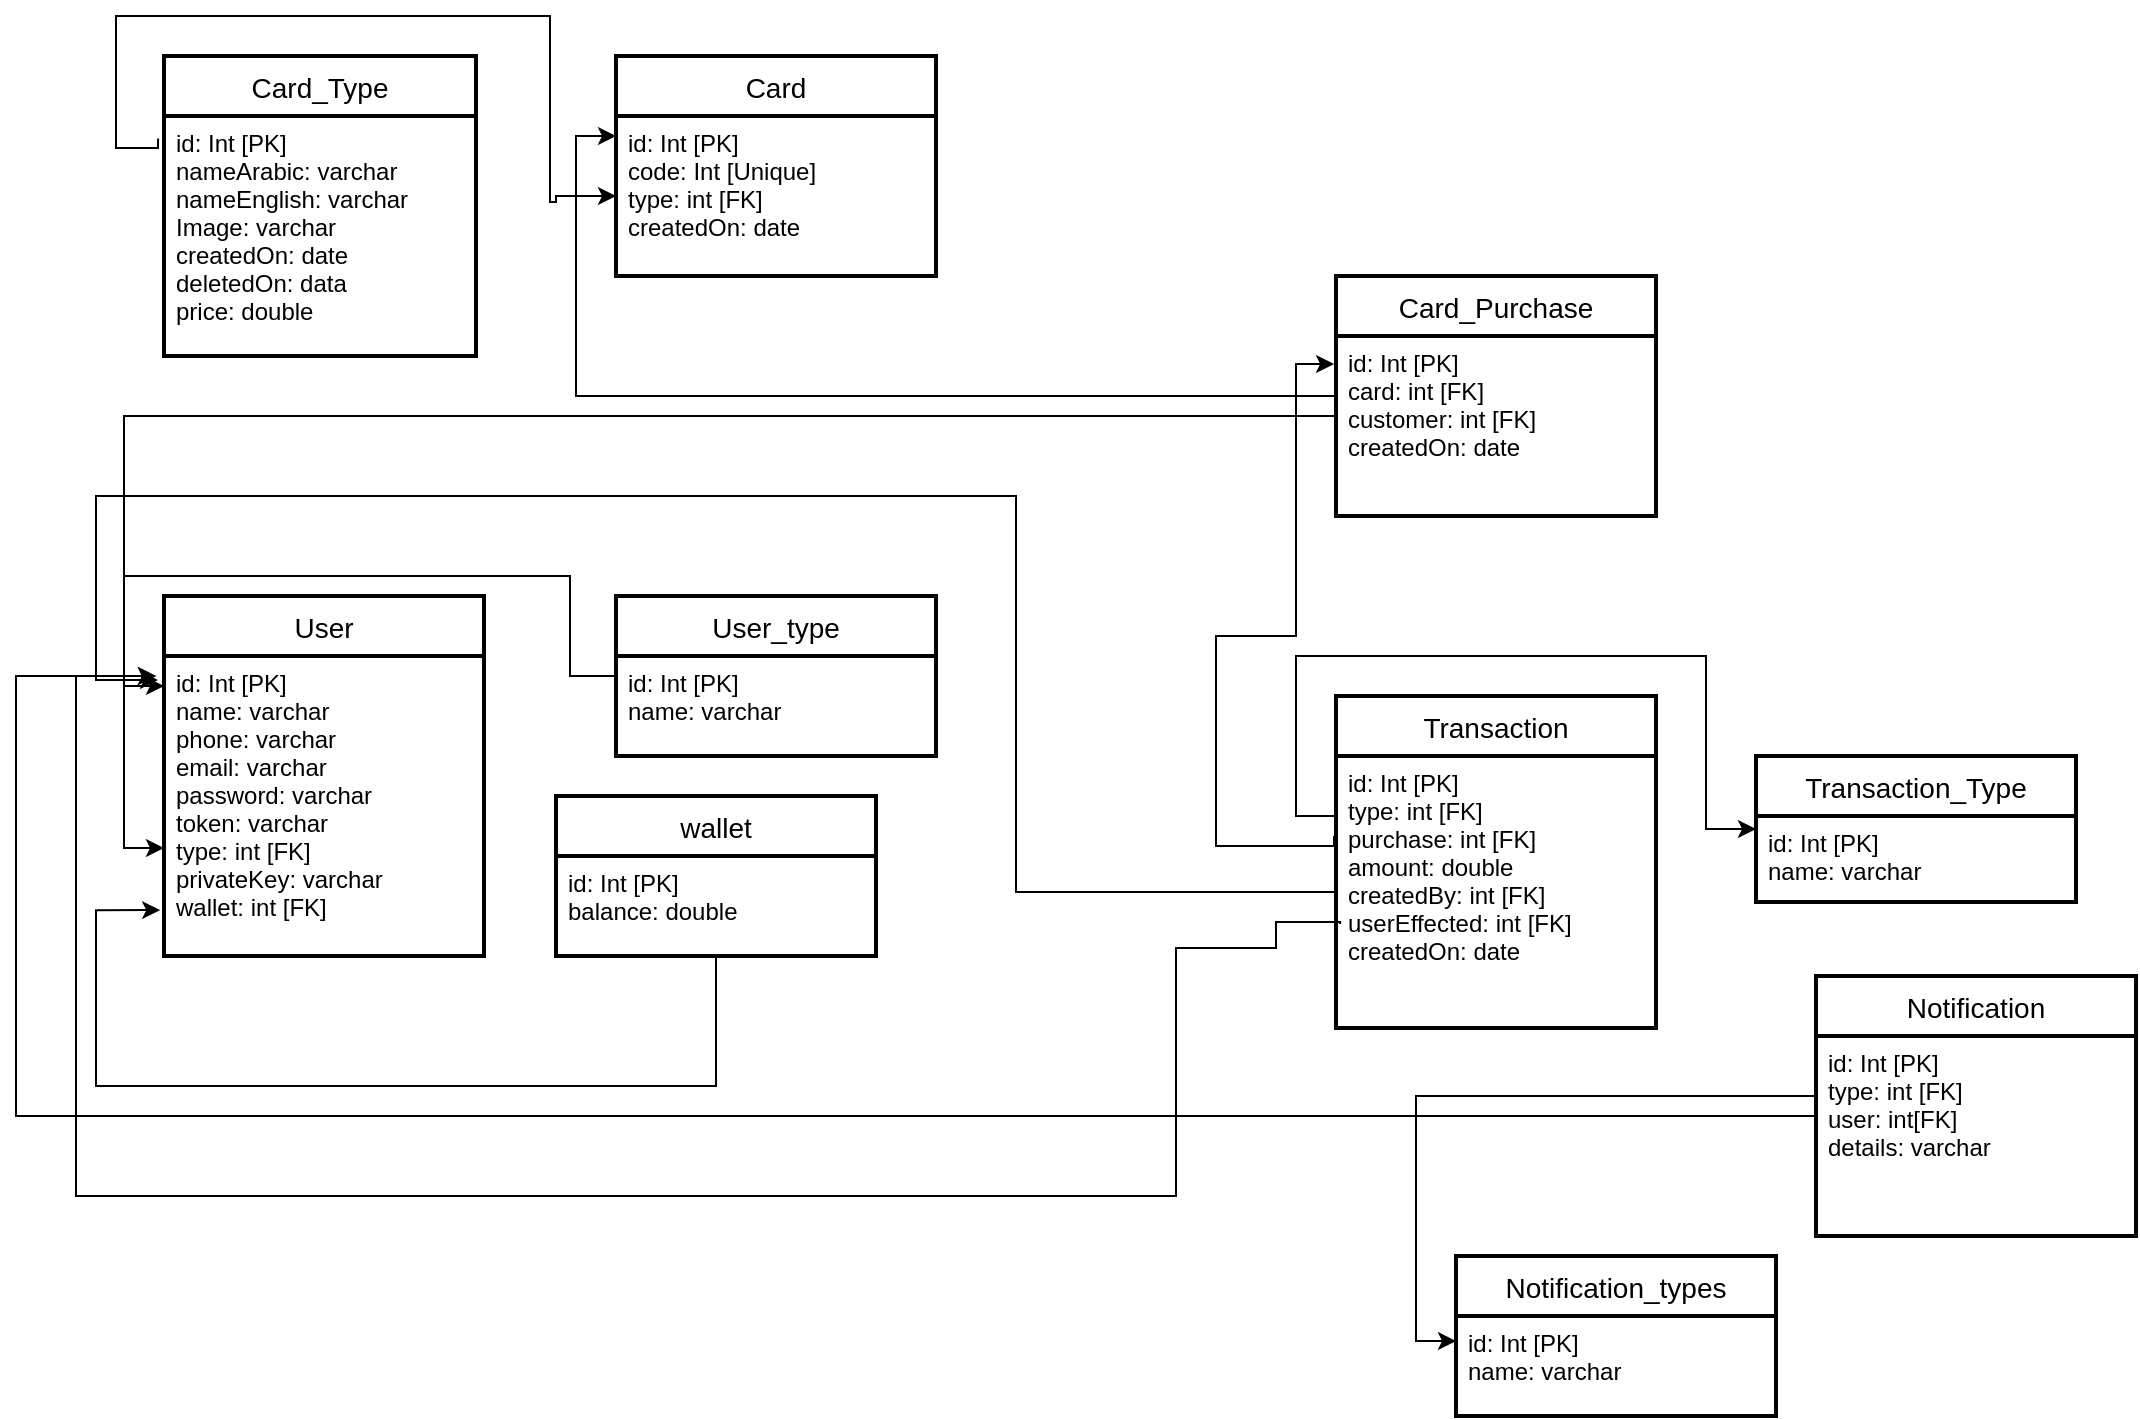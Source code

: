 <mxfile>
    <diagram id="LrKRrKTN13Jg255d45Nv" name="Page-1">
        <mxGraphModel dx="258" dy="438" grid="1" gridSize="10" guides="1" tooltips="1" connect="1" arrows="1" fold="1" page="1" pageScale="1" pageWidth="1169" pageHeight="827" math="0" shadow="0">
            <root>
                <mxCell id="0"/>
                <mxCell id="1" parent="0"/>
                <mxCell id="s4tusYUxzzBqLr3-l9wo-1" value="Card" style="swimlane;childLayout=stackLayout;horizontal=1;startSize=30;horizontalStack=0;rounded=1;fontSize=14;fontStyle=0;strokeWidth=2;resizeParent=0;resizeLast=1;shadow=0;dashed=0;align=center;arcSize=0;" parent="1" vertex="1">
                    <mxGeometry x="350" y="70" width="160" height="110" as="geometry">
                        <mxRectangle x="40" y="90" width="60" height="30" as="alternateBounds"/>
                    </mxGeometry>
                </mxCell>
                <mxCell id="s4tusYUxzzBqLr3-l9wo-2" value="id: Int [PK]&#10;code: Int [Unique]&#10;type: int [FK]&#10;createdOn: date" style="align=left;strokeColor=none;fillColor=none;spacingLeft=4;fontSize=12;verticalAlign=top;resizable=0;rotatable=0;part=1;" parent="s4tusYUxzzBqLr3-l9wo-1" vertex="1">
                    <mxGeometry y="30" width="160" height="80" as="geometry"/>
                </mxCell>
                <mxCell id="s4tusYUxzzBqLr3-l9wo-6" style="edgeStyle=orthogonalEdgeStyle;rounded=0;orthogonalLoop=1;jettySize=auto;html=1;entryX=0;entryY=0.5;entryDx=0;entryDy=0;exitX=-0.019;exitY=0.094;exitDx=0;exitDy=0;exitPerimeter=0;" parent="1" source="s4tusYUxzzBqLr3-l9wo-5" target="s4tusYUxzzBqLr3-l9wo-2" edge="1">
                    <mxGeometry relative="1" as="geometry">
                        <mxPoint x="40" y="120" as="sourcePoint"/>
                        <Array as="points">
                            <mxPoint x="121" y="116"/>
                            <mxPoint x="100" y="116"/>
                            <mxPoint x="100" y="50"/>
                            <mxPoint x="317" y="50"/>
                            <mxPoint x="317" y="143"/>
                            <mxPoint x="320" y="143"/>
                            <mxPoint x="320" y="140"/>
                        </Array>
                    </mxGeometry>
                </mxCell>
                <mxCell id="s4tusYUxzzBqLr3-l9wo-4" value="Card_Type" style="swimlane;childLayout=stackLayout;horizontal=1;startSize=30;horizontalStack=0;rounded=1;fontSize=14;fontStyle=0;strokeWidth=2;resizeParent=0;resizeLast=1;shadow=0;dashed=0;align=center;arcSize=0;" parent="1" vertex="1">
                    <mxGeometry x="124" y="70" width="156" height="150" as="geometry">
                        <mxRectangle x="40" y="90" width="60" height="30" as="alternateBounds"/>
                    </mxGeometry>
                </mxCell>
                <mxCell id="s4tusYUxzzBqLr3-l9wo-5" value="id: Int [PK]&#10;nameArabic: varchar&#10;nameEnglish: varchar&#10;Image: varchar&#10;createdOn: date&#10;deletedOn: data&#10;price: double&#10;&#10;&#10;" style="align=left;strokeColor=none;fillColor=none;spacingLeft=4;fontSize=12;verticalAlign=top;resizable=0;rotatable=0;part=1;" parent="s4tusYUxzzBqLr3-l9wo-4" vertex="1">
                    <mxGeometry y="30" width="156" height="120" as="geometry"/>
                </mxCell>
                <mxCell id="s4tusYUxzzBqLr3-l9wo-7" value="User" style="swimlane;childLayout=stackLayout;horizontal=1;startSize=30;horizontalStack=0;rounded=1;fontSize=14;fontStyle=0;strokeWidth=2;resizeParent=0;resizeLast=1;shadow=0;dashed=0;align=center;arcSize=0;" parent="1" vertex="1">
                    <mxGeometry x="124" y="340" width="160" height="180" as="geometry">
                        <mxRectangle x="40" y="90" width="60" height="30" as="alternateBounds"/>
                    </mxGeometry>
                </mxCell>
                <mxCell id="s4tusYUxzzBqLr3-l9wo-8" value="id: Int [PK]&#10;name: varchar&#10;phone: varchar&#10;email: varchar&#10;password: varchar&#10;token: varchar&#10;type: int [FK]&#10;privateKey: varchar&#10;wallet: int [FK]&#10;&#10;" style="align=left;strokeColor=none;fillColor=none;spacingLeft=4;fontSize=12;verticalAlign=top;resizable=0;rotatable=0;part=1;" parent="s4tusYUxzzBqLr3-l9wo-7" vertex="1">
                    <mxGeometry y="30" width="160" height="150" as="geometry"/>
                </mxCell>
                <mxCell id="s4tusYUxzzBqLr3-l9wo-9" value="User_type" style="swimlane;childLayout=stackLayout;horizontal=1;startSize=30;horizontalStack=0;rounded=1;fontSize=14;fontStyle=0;strokeWidth=2;resizeParent=0;resizeLast=1;shadow=0;dashed=0;align=center;arcSize=0;" parent="1" vertex="1">
                    <mxGeometry x="350" y="340" width="160" height="80" as="geometry">
                        <mxRectangle x="40" y="90" width="60" height="30" as="alternateBounds"/>
                    </mxGeometry>
                </mxCell>
                <mxCell id="s4tusYUxzzBqLr3-l9wo-10" value="id: Int [PK]&#10;name: varchar&#10;" style="align=left;strokeColor=none;fillColor=none;spacingLeft=4;fontSize=12;verticalAlign=top;resizable=0;rotatable=0;part=1;" parent="s4tusYUxzzBqLr3-l9wo-9" vertex="1">
                    <mxGeometry y="30" width="160" height="50" as="geometry"/>
                </mxCell>
                <mxCell id="s4tusYUxzzBqLr3-l9wo-11" style="edgeStyle=orthogonalEdgeStyle;rounded=0;orthogonalLoop=1;jettySize=auto;html=1;entryX=0;entryY=0.64;entryDx=0;entryDy=0;entryPerimeter=0;" parent="1" source="s4tusYUxzzBqLr3-l9wo-10" target="s4tusYUxzzBqLr3-l9wo-8" edge="1">
                    <mxGeometry relative="1" as="geometry">
                        <Array as="points">
                            <mxPoint x="327" y="380"/>
                            <mxPoint x="327" y="330"/>
                            <mxPoint x="104" y="330"/>
                            <mxPoint x="104" y="466"/>
                        </Array>
                    </mxGeometry>
                </mxCell>
                <mxCell id="s4tusYUxzzBqLr3-l9wo-12" value="wallet" style="swimlane;childLayout=stackLayout;horizontal=1;startSize=30;horizontalStack=0;rounded=1;fontSize=14;fontStyle=0;strokeWidth=2;resizeParent=0;resizeLast=1;shadow=0;dashed=0;align=center;arcSize=0;" parent="1" vertex="1">
                    <mxGeometry x="320" y="440" width="160" height="80" as="geometry">
                        <mxRectangle x="40" y="90" width="60" height="30" as="alternateBounds"/>
                    </mxGeometry>
                </mxCell>
                <mxCell id="s4tusYUxzzBqLr3-l9wo-13" value="id: Int [PK]&#10;balance: double&#10;" style="align=left;strokeColor=none;fillColor=none;spacingLeft=4;fontSize=12;verticalAlign=top;resizable=0;rotatable=0;part=1;" parent="s4tusYUxzzBqLr3-l9wo-12" vertex="1">
                    <mxGeometry y="30" width="160" height="50" as="geometry"/>
                </mxCell>
                <mxCell id="s4tusYUxzzBqLr3-l9wo-14" style="edgeStyle=orthogonalEdgeStyle;rounded=0;orthogonalLoop=1;jettySize=auto;html=1;entryX=-0.012;entryY=0.847;entryDx=0;entryDy=0;entryPerimeter=0;" parent="1" source="s4tusYUxzzBqLr3-l9wo-13" target="s4tusYUxzzBqLr3-l9wo-8" edge="1">
                    <mxGeometry relative="1" as="geometry">
                        <Array as="points">
                            <mxPoint x="90" y="585"/>
                            <mxPoint x="90" y="497"/>
                        </Array>
                    </mxGeometry>
                </mxCell>
                <mxCell id="s4tusYUxzzBqLr3-l9wo-15" value="Card_Purchase" style="swimlane;childLayout=stackLayout;horizontal=1;startSize=30;horizontalStack=0;rounded=1;fontSize=14;fontStyle=0;strokeWidth=2;resizeParent=0;resizeLast=1;shadow=0;dashed=0;align=center;arcSize=0;" parent="1" vertex="1">
                    <mxGeometry x="710" y="180" width="160" height="120" as="geometry">
                        <mxRectangle x="40" y="90" width="60" height="30" as="alternateBounds"/>
                    </mxGeometry>
                </mxCell>
                <mxCell id="s4tusYUxzzBqLr3-l9wo-16" value="id: Int [PK]&#10;card: int [FK]&#10;customer: int [FK]&#10;createdOn: date" style="align=left;strokeColor=none;fillColor=none;spacingLeft=4;fontSize=12;verticalAlign=top;resizable=0;rotatable=0;part=1;" parent="s4tusYUxzzBqLr3-l9wo-15" vertex="1">
                    <mxGeometry y="30" width="160" height="90" as="geometry"/>
                </mxCell>
                <mxCell id="s4tusYUxzzBqLr3-l9wo-17" style="edgeStyle=orthogonalEdgeStyle;rounded=0;orthogonalLoop=1;jettySize=auto;html=1;entryX=0;entryY=0.125;entryDx=0;entryDy=0;entryPerimeter=0;exitX=0;exitY=0.25;exitDx=0;exitDy=0;" parent="1" source="s4tusYUxzzBqLr3-l9wo-16" target="s4tusYUxzzBqLr3-l9wo-2" edge="1">
                    <mxGeometry relative="1" as="geometry">
                        <Array as="points">
                            <mxPoint x="710" y="240"/>
                            <mxPoint x="330" y="240"/>
                            <mxPoint x="330" y="110"/>
                        </Array>
                    </mxGeometry>
                </mxCell>
                <mxCell id="s4tusYUxzzBqLr3-l9wo-19" style="edgeStyle=orthogonalEdgeStyle;rounded=0;orthogonalLoop=1;jettySize=auto;html=1;exitX=0;exitY=0.5;exitDx=0;exitDy=0;entryX=0;entryY=0.25;entryDx=0;entryDy=0;" parent="1" source="s4tusYUxzzBqLr3-l9wo-16" target="s4tusYUxzzBqLr3-l9wo-7" edge="1">
                    <mxGeometry relative="1" as="geometry">
                        <Array as="points">
                            <mxPoint x="710" y="250"/>
                            <mxPoint x="104" y="250"/>
                            <mxPoint x="104" y="385"/>
                        </Array>
                    </mxGeometry>
                </mxCell>
                <mxCell id="s4tusYUxzzBqLr3-l9wo-28" style="edgeStyle=orthogonalEdgeStyle;rounded=0;orthogonalLoop=1;jettySize=auto;html=1;exitX=0.013;exitY=0.618;exitDx=0;exitDy=0;exitPerimeter=0;" parent="1" source="s4tusYUxzzBqLr3-l9wo-21" edge="1">
                    <mxGeometry relative="1" as="geometry">
                        <mxPoint x="120" y="380" as="targetPoint"/>
                        <Array as="points">
                            <mxPoint x="712" y="503"/>
                            <mxPoint x="680" y="503"/>
                            <mxPoint x="680" y="516"/>
                            <mxPoint x="630" y="516"/>
                            <mxPoint x="630" y="640"/>
                            <mxPoint x="80" y="640"/>
                            <mxPoint x="80" y="380"/>
                        </Array>
                    </mxGeometry>
                </mxCell>
                <mxCell id="s4tusYUxzzBqLr3-l9wo-20" value="Transaction" style="swimlane;childLayout=stackLayout;horizontal=1;startSize=30;horizontalStack=0;rounded=1;fontSize=14;fontStyle=0;strokeWidth=2;resizeParent=0;resizeLast=1;shadow=0;dashed=0;align=center;arcSize=0;" parent="1" vertex="1">
                    <mxGeometry x="710" y="390" width="160" height="166" as="geometry">
                        <mxRectangle x="40" y="90" width="60" height="30" as="alternateBounds"/>
                    </mxGeometry>
                </mxCell>
                <mxCell id="s4tusYUxzzBqLr3-l9wo-21" value="id: Int [PK]&#10;type: int [FK]&#10;purchase: int [FK]&#10;amount: double&#10;createdBy: int [FK]&#10;userEffected: int [FK]&#10;createdOn: date" style="align=left;strokeColor=none;fillColor=none;spacingLeft=4;fontSize=12;verticalAlign=top;resizable=0;rotatable=0;part=1;" parent="s4tusYUxzzBqLr3-l9wo-20" vertex="1">
                    <mxGeometry y="30" width="160" height="136" as="geometry"/>
                </mxCell>
                <mxCell id="s4tusYUxzzBqLr3-l9wo-22" value="Transaction_Type" style="swimlane;childLayout=stackLayout;horizontal=1;startSize=30;horizontalStack=0;rounded=1;fontSize=14;fontStyle=0;strokeWidth=2;resizeParent=0;resizeLast=1;shadow=0;dashed=0;align=center;arcSize=0;" parent="1" vertex="1">
                    <mxGeometry x="920" y="420" width="160" height="73" as="geometry">
                        <mxRectangle x="40" y="90" width="60" height="30" as="alternateBounds"/>
                    </mxGeometry>
                </mxCell>
                <mxCell id="s4tusYUxzzBqLr3-l9wo-23" value="id: Int [PK]&#10;name: varchar" style="align=left;strokeColor=none;fillColor=none;spacingLeft=4;fontSize=12;verticalAlign=top;resizable=0;rotatable=0;part=1;" parent="s4tusYUxzzBqLr3-l9wo-22" vertex="1">
                    <mxGeometry y="30" width="160" height="43" as="geometry"/>
                </mxCell>
                <mxCell id="s4tusYUxzzBqLr3-l9wo-25" style="edgeStyle=orthogonalEdgeStyle;rounded=0;orthogonalLoop=1;jettySize=auto;html=1;entryX=-0.006;entryY=0.156;entryDx=0;entryDy=0;entryPerimeter=0;" parent="1" target="s4tusYUxzzBqLr3-l9wo-16" edge="1">
                    <mxGeometry relative="1" as="geometry">
                        <mxPoint x="709" y="460" as="sourcePoint"/>
                        <Array as="points">
                            <mxPoint x="650" y="465"/>
                            <mxPoint x="650" y="360"/>
                            <mxPoint x="690" y="360"/>
                            <mxPoint x="690" y="224"/>
                        </Array>
                    </mxGeometry>
                </mxCell>
                <mxCell id="s4tusYUxzzBqLr3-l9wo-26" style="edgeStyle=orthogonalEdgeStyle;rounded=0;orthogonalLoop=1;jettySize=auto;html=1;exitX=0;exitY=0.25;exitDx=0;exitDy=0;entryX=0;entryY=0.5;entryDx=0;entryDy=0;" parent="1" source="s4tusYUxzzBqLr3-l9wo-21" target="s4tusYUxzzBqLr3-l9wo-22" edge="1">
                    <mxGeometry relative="1" as="geometry">
                        <Array as="points">
                            <mxPoint x="710" y="450"/>
                            <mxPoint x="690" y="450"/>
                            <mxPoint x="690" y="370"/>
                            <mxPoint x="895" y="370"/>
                            <mxPoint x="895" y="457"/>
                        </Array>
                    </mxGeometry>
                </mxCell>
                <mxCell id="s4tusYUxzzBqLr3-l9wo-27" style="edgeStyle=orthogonalEdgeStyle;rounded=0;orthogonalLoop=1;jettySize=auto;html=1;" parent="1" source="s4tusYUxzzBqLr3-l9wo-21" edge="1">
                    <mxGeometry relative="1" as="geometry">
                        <mxPoint x="121" y="382" as="targetPoint"/>
                        <Array as="points">
                            <mxPoint x="550" y="488"/>
                            <mxPoint x="550" y="290"/>
                            <mxPoint x="90" y="290"/>
                            <mxPoint x="90" y="382"/>
                        </Array>
                    </mxGeometry>
                </mxCell>
                <mxCell id="s4tusYUxzzBqLr3-l9wo-36" style="edgeStyle=orthogonalEdgeStyle;rounded=0;orthogonalLoop=1;jettySize=auto;html=1;entryX=0;entryY=0.25;entryDx=0;entryDy=0;" parent="1" source="s4tusYUxzzBqLr3-l9wo-29" target="s4tusYUxzzBqLr3-l9wo-32" edge="1">
                    <mxGeometry relative="1" as="geometry">
                        <Array as="points">
                            <mxPoint x="750" y="590"/>
                            <mxPoint x="750" y="713"/>
                        </Array>
                    </mxGeometry>
                </mxCell>
                <mxCell id="s4tusYUxzzBqLr3-l9wo-29" value="Notification" style="swimlane;childLayout=stackLayout;horizontal=1;startSize=30;horizontalStack=0;rounded=1;fontSize=14;fontStyle=0;strokeWidth=2;resizeParent=0;resizeLast=1;shadow=0;dashed=0;align=center;arcSize=0;" parent="1" vertex="1">
                    <mxGeometry x="950" y="530" width="160" height="130" as="geometry">
                        <mxRectangle x="40" y="90" width="60" height="30" as="alternateBounds"/>
                    </mxGeometry>
                </mxCell>
                <mxCell id="s4tusYUxzzBqLr3-l9wo-30" value="id: Int [PK]&#10;type: int [FK]&#10;user: int[FK]&#10;details: varchar" style="align=left;strokeColor=none;fillColor=none;spacingLeft=4;fontSize=12;verticalAlign=top;resizable=0;rotatable=0;part=1;" parent="s4tusYUxzzBqLr3-l9wo-29" vertex="1">
                    <mxGeometry y="30" width="160" height="100" as="geometry"/>
                </mxCell>
                <mxCell id="s4tusYUxzzBqLr3-l9wo-31" value="Notification_types" style="swimlane;childLayout=stackLayout;horizontal=1;startSize=30;horizontalStack=0;rounded=1;fontSize=14;fontStyle=0;strokeWidth=2;resizeParent=0;resizeLast=1;shadow=0;dashed=0;align=center;arcSize=0;" parent="1" vertex="1">
                    <mxGeometry x="770" y="670" width="160" height="80" as="geometry">
                        <mxRectangle x="40" y="90" width="60" height="30" as="alternateBounds"/>
                    </mxGeometry>
                </mxCell>
                <mxCell id="s4tusYUxzzBqLr3-l9wo-32" value="id: Int [PK]&#10;name: varchar&#10;" style="align=left;strokeColor=none;fillColor=none;spacingLeft=4;fontSize=12;verticalAlign=top;resizable=0;rotatable=0;part=1;" parent="s4tusYUxzzBqLr3-l9wo-31" vertex="1">
                    <mxGeometry y="30" width="160" height="50" as="geometry"/>
                </mxCell>
                <mxCell id="s4tusYUxzzBqLr3-l9wo-39" style="edgeStyle=orthogonalEdgeStyle;rounded=0;orthogonalLoop=1;jettySize=auto;html=1;" parent="1" source="s4tusYUxzzBqLr3-l9wo-30" edge="1">
                    <mxGeometry relative="1" as="geometry">
                        <mxPoint x="120" y="380" as="targetPoint"/>
                        <Array as="points">
                            <mxPoint x="50" y="600"/>
                            <mxPoint x="50" y="380"/>
                        </Array>
                    </mxGeometry>
                </mxCell>
            </root>
        </mxGraphModel>
    </diagram>
</mxfile>